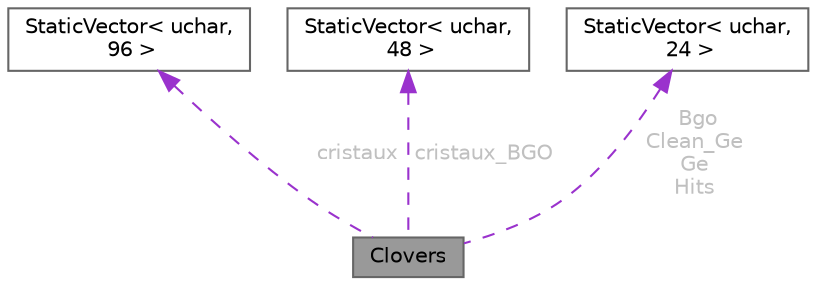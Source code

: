 digraph "Clovers"
{
 // LATEX_PDF_SIZE
  bgcolor="transparent";
  edge [fontname=Helvetica,fontsize=10,labelfontname=Helvetica,labelfontsize=10];
  node [fontname=Helvetica,fontsize=10,shape=box,height=0.2,width=0.4];
  Node1 [id="Node000001",label="Clovers",height=0.2,width=0.4,color="gray40", fillcolor="grey60", style="filled", fontcolor="black",tooltip=" "];
  Node2 -> Node1 [id="edge1_Node000001_Node000002",dir="back",color="darkorchid3",style="dashed",tooltip=" ",label=" cristaux",fontcolor="grey" ];
  Node2 [id="Node000002",label="StaticVector\< uchar,\l 96 \>",height=0.2,width=0.4,color="gray40", fillcolor="white", style="filled",URL="$class_static_vector.html",tooltip=" "];
  Node3 -> Node1 [id="edge2_Node000001_Node000003",dir="back",color="darkorchid3",style="dashed",tooltip=" ",label=" cristaux_BGO",fontcolor="grey" ];
  Node3 [id="Node000003",label="StaticVector\< uchar,\l 48 \>",height=0.2,width=0.4,color="gray40", fillcolor="white", style="filled",URL="$class_static_vector.html",tooltip=" "];
  Node4 -> Node1 [id="edge3_Node000001_Node000004",dir="back",color="darkorchid3",style="dashed",tooltip=" ",label=" Bgo\nClean_Ge\nGe\nHits",fontcolor="grey" ];
  Node4 [id="Node000004",label="StaticVector\< uchar,\l 24 \>",height=0.2,width=0.4,color="gray40", fillcolor="white", style="filled",URL="$class_static_vector.html",tooltip=" "];
}
